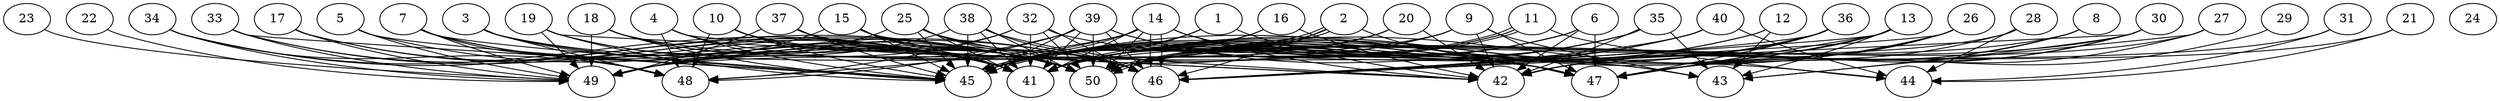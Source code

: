 // DAG (tier=3-complex, mode=compute, n=50, ccr=0.475, fat=0.876, density=0.688, regular=0.241, jump=0.248, mindata=1048576, maxdata=16777216)
// DAG automatically generated by daggen at Sun Aug 24 16:33:34 2025
// /home/ermia/Project/Environments/daggen/bin/daggen --dot --ccr 0.475 --fat 0.876 --regular 0.241 --density 0.688 --jump 0.248 --mindata 1048576 --maxdata 16777216 -n 50 
digraph G {
  1 [size="835504476809152", alpha="0.18", expect_size="417752238404576"]
  1 -> 41 [size ="14572052283392"]
  1 -> 42 [size ="14572052283392"]
  1 -> 45 [size ="14572052283392"]
  2 [size="60400012464781856", alpha="0.08", expect_size="30200006232390928"]
  2 -> 41 [size ="954675801096192"]
  2 -> 45 [size ="954675801096192"]
  2 -> 45 [size ="954675801096192"]
  2 -> 46 [size ="954675801096192"]
  2 -> 47 [size ="954675801096192"]
  3 [size="2382496946799685664768", alpha="0.15", expect_size="1191248473399842832384"]
  3 -> 41 [size ="1427068726280192"]
  3 -> 45 [size ="1427068726280192"]
  3 -> 47 [size ="1427068726280192"]
  3 -> 48 [size ="1427068726280192"]
  4 [size="74078661742032208", alpha="0.19", expect_size="37039330871016104"]
  4 -> 42 [size ="182085482446848"]
  4 -> 45 [size ="182085482446848"]
  4 -> 48 [size ="182085482446848"]
  4 -> 50 [size ="182085482446848"]
  5 [size="2052709833736500736", alpha="0.09", expect_size="1026354916868250368"]
  5 -> 45 [size ="800716960563200"]
  5 -> 46 [size ="800716960563200"]
  5 -> 49 [size ="800716960563200"]
  6 [size="20427146977408052", alpha="0.05", expect_size="10213573488704026"]
  6 -> 41 [size ="414454621667328"]
  6 -> 42 [size ="414454621667328"]
  6 -> 45 [size ="414454621667328"]
  6 -> 47 [size ="414454621667328"]
  6 -> 50 [size ="414454621667328"]
  7 [size="3451297429184617381888", alpha="0.05", expect_size="1725648714592308690944"]
  7 -> 41 [size ="1827026776358912"]
  7 -> 45 [size ="1827026776358912"]
  7 -> 46 [size ="1827026776358912"]
  7 -> 48 [size ="1827026776358912"]
  7 -> 49 [size ="1827026776358912"]
  7 -> 50 [size ="1827026776358912"]
  8 [size="216039873223336160", alpha="0.04", expect_size="108019936611668080"]
  8 -> 42 [size ="119606249259008"]
  8 -> 47 [size ="119606249259008"]
  8 -> 50 [size ="119606249259008"]
  9 [size="895977707018561664", alpha="0.02", expect_size="447988853509280832"]
  9 -> 41 [size ="580958784847872"]
  9 -> 42 [size ="580958784847872"]
  9 -> 43 [size ="580958784847872"]
  9 -> 45 [size ="580958784847872"]
  9 -> 47 [size ="580958784847872"]
  9 -> 49 [size ="580958784847872"]
  10 [size="512491677303177216000", alpha="0.04", expect_size="256245838651588608000"]
  10 -> 41 [size ="512327732428800"]
  10 -> 45 [size ="512327732428800"]
  10 -> 47 [size ="512327732428800"]
  10 -> 48 [size ="512327732428800"]
  10 -> 50 [size ="512327732428800"]
  11 [size="26925764140693716992", alpha="0.07", expect_size="13462882070346858496"]
  11 -> 41 [size ="71867964588032"]
  11 -> 44 [size ="71867964588032"]
  11 -> 45 [size ="71867964588032"]
  11 -> 50 [size ="71867964588032"]
  11 -> 50 [size ="71867964588032"]
  12 [size="290724158946494208", alpha="0.19", expect_size="145362079473247104"]
  12 -> 41 [size ="362755085303808"]
  12 -> 43 [size ="362755085303808"]
  12 -> 50 [size ="362755085303808"]
  13 [size="182460564287290", alpha="0.08", expect_size="91230282143645"]
  13 -> 41 [size ="12877528301568"]
  13 -> 42 [size ="12877528301568"]
  13 -> 43 [size ="12877528301568"]
  13 -> 45 [size ="12877528301568"]
  13 -> 46 [size ="12877528301568"]
  13 -> 47 [size ="12877528301568"]
  14 [size="68933241804685048", alpha="0.15", expect_size="34466620902342524"]
  14 -> 41 [size ="1653575830732800"]
  14 -> 42 [size ="1653575830732800"]
  14 -> 45 [size ="1653575830732800"]
  14 -> 46 [size ="1653575830732800"]
  14 -> 46 [size ="1653575830732800"]
  14 -> 47 [size ="1653575830732800"]
  14 -> 48 [size ="1653575830732800"]
  14 -> 49 [size ="1653575830732800"]
  14 -> 50 [size ="1653575830732800"]
  15 [size="1122447455880236", alpha="0.05", expect_size="561223727940118"]
  15 -> 41 [size ="30346661855232"]
  15 -> 42 [size ="30346661855232"]
  15 -> 45 [size ="30346661855232"]
  15 -> 46 [size ="30346661855232"]
  15 -> 49 [size ="30346661855232"]
  15 -> 50 [size ="30346661855232"]
  16 [size="22087754082942976000", alpha="0.12", expect_size="11043877041471488000"]
  16 -> 41 [size ="62978313420800"]
  16 -> 42 [size ="62978313420800"]
  16 -> 45 [size ="62978313420800"]
  17 [size="2777636816115567104", alpha="0.05", expect_size="1388818408057783552"]
  17 -> 41 [size ="1582051950067712"]
  17 -> 49 [size ="1582051950067712"]
  17 -> 50 [size ="1582051950067712"]
  18 [size="351359660805555648", alpha="0.10", expect_size="175679830402777824"]
  18 -> 41 [size ="419422355324928"]
  18 -> 45 [size ="419422355324928"]
  18 -> 47 [size ="419422355324928"]
  18 -> 49 [size ="419422355324928"]
  18 -> 50 [size ="419422355324928"]
  19 [size="1125589898483526784", alpha="0.18", expect_size="562794949241763392"]
  19 -> 41 [size ="695118721974272"]
  19 -> 42 [size ="695118721974272"]
  19 -> 45 [size ="695118721974272"]
  19 -> 49 [size ="695118721974272"]
  19 -> 50 [size ="695118721974272"]
  20 [size="1457397771989367652352", alpha="0.13", expect_size="728698885994683826176"]
  20 -> 41 [size ="1028352609615872"]
  20 -> 42 [size ="1028352609615872"]
  20 -> 45 [size ="1028352609615872"]
  20 -> 50 [size ="1028352609615872"]
  21 [size="5200939435455585", alpha="0.03", expect_size="2600469717727792"]
  21 -> 44 [size ="288946953125888"]
  21 -> 47 [size ="288946953125888"]
  22 [size="2362278617722057129984", alpha="0.17", expect_size="1181139308861028564992"]
  22 -> 49 [size ="1418983676837888"]
  23 [size="114204979210252976128", alpha="0.07", expect_size="57102489605126488064"]
  23 -> 49 [size ="188312874647552"]
  24 [size="401493378511559680", alpha="0.02", expect_size="200746689255779840"]
  25 [size="3067941373781999616", alpha="0.08", expect_size="1533970686890999808"]
  25 -> 41 [size ="16890973913088"]
  25 -> 45 [size ="16890973913088"]
  25 -> 46 [size ="16890973913088"]
  25 -> 47 [size ="16890973913088"]
  25 -> 49 [size ="16890973913088"]
  25 -> 50 [size ="16890973913088"]
  26 [size="4177472280979764224", alpha="0.07", expect_size="2088736140489882112"]
  26 -> 42 [size ="1541306266419200"]
  26 -> 46 [size ="1541306266419200"]
  26 -> 47 [size ="1541306266419200"]
  26 -> 50 [size ="1541306266419200"]
  27 [size="299390382061899481088", alpha="0.00", expect_size="149695191030949740544"]
  27 -> 43 [size ="358026536026112"]
  27 -> 47 [size ="358026536026112"]
  27 -> 50 [size ="358026536026112"]
  28 [size="2583534497693696000", alpha="0.07", expect_size="1291767248846848000"]
  28 -> 41 [size ="15062584524800"]
  28 -> 42 [size ="15062584524800"]
  28 -> 44 [size ="15062584524800"]
  29 [size="377749392921661376", alpha="0.00", expect_size="188874696460830688"]
  29 -> 47 [size ="169793822916608"]
  30 [size="631197712431387246592", alpha="0.14", expect_size="315598856215693623296"]
  30 -> 42 [size ="588663259922432"]
  30 -> 43 [size ="588663259922432"]
  30 -> 46 [size ="588663259922432"]
  30 -> 47 [size ="588663259922432"]
  30 -> 50 [size ="588663259922432"]
  31 [size="219516382984068399104", alpha="0.12", expect_size="109758191492034199552"]
  31 -> 44 [size ="291117253787648"]
  31 -> 47 [size ="291117253787648"]
  32 [size="464864805090492416000", alpha="0.09", expect_size="232432402545246208000"]
  32 -> 41 [size ="480073534668800"]
  32 -> 44 [size ="480073534668800"]
  32 -> 46 [size ="480073534668800"]
  32 -> 48 [size ="480073534668800"]
  32 -> 49 [size ="480073534668800"]
  32 -> 50 [size ="480073534668800"]
  33 [size="1403194630793265676288", alpha="0.09", expect_size="701597315396632838144"]
  33 -> 41 [size ="1002694416269312"]
  33 -> 45 [size ="1002694416269312"]
  33 -> 49 [size ="1002694416269312"]
  33 -> 50 [size ="1002694416269312"]
  34 [size="5488017872894178304", alpha="0.07", expect_size="2744008936447089152"]
  34 -> 41 [size ="2149900246581248"]
  34 -> 48 [size ="2149900246581248"]
  34 -> 49 [size ="2149900246581248"]
  34 -> 50 [size ="2149900246581248"]
  35 [size="9235323008560000", alpha="0.13", expect_size="4617661504280000"]
  35 -> 41 [size ="942543994880000"]
  35 -> 42 [size ="942543994880000"]
  35 -> 43 [size ="942543994880000"]
  35 -> 45 [size ="942543994880000"]
  35 -> 50 [size ="942543994880000"]
  36 [size="17213918812405406", alpha="0.06", expect_size="8606959406202703"]
  36 -> 41 [size ="42467328000000"]
  36 -> 42 [size ="42467328000000"]
  36 -> 46 [size ="42467328000000"]
  36 -> 47 [size ="42467328000000"]
  36 -> 50 [size ="42467328000000"]
  37 [size="2385786425896941387776", alpha="0.05", expect_size="1192893212948470693888"]
  37 -> 41 [size ="1428381979639808"]
  37 -> 43 [size ="1428381979639808"]
  37 -> 45 [size ="1428381979639808"]
  37 -> 49 [size ="1428381979639808"]
  37 -> 50 [size ="1428381979639808"]
  38 [size="3325862813227592712192", alpha="0.04", expect_size="1662931406613796356096"]
  38 -> 41 [size ="1782486329720832"]
  38 -> 45 [size ="1782486329720832"]
  38 -> 46 [size ="1782486329720832"]
  38 -> 47 [size ="1782486329720832"]
  38 -> 49 [size ="1782486329720832"]
  38 -> 50 [size ="1782486329720832"]
  39 [size="18335880880186932", alpha="0.10", expect_size="9167940440093466"]
  39 -> 41 [size ="38993068556288"]
  39 -> 43 [size ="38993068556288"]
  39 -> 45 [size ="38993068556288"]
  39 -> 46 [size ="38993068556288"]
  39 -> 47 [size ="38993068556288"]
  39 -> 48 [size ="38993068556288"]
  39 -> 49 [size ="38993068556288"]
  39 -> 50 [size ="38993068556288"]
  40 [size="58427101270625120", alpha="0.14", expect_size="29213550635312560"]
  40 -> 41 [size ="37524131020800"]
  40 -> 44 [size ="37524131020800"]
  40 -> 45 [size ="37524131020800"]
  40 -> 46 [size ="37524131020800"]
  40 -> 50 [size ="37524131020800"]
  41 [size="2329575004831808000", alpha="0.12", expect_size="1164787502415904000"]
  42 [size="60456985153761232", alpha="0.05", expect_size="30228492576880616"]
  43 [size="11565853309470884", alpha="0.02", expect_size="5782926654735442"]
  44 [size="689530657043207936", alpha="0.02", expect_size="344765328521603968"]
  45 [size="16976493333459730", alpha="0.05", expect_size="8488246666729865"]
  46 [size="2167437332878918656", alpha="0.19", expect_size="1083718666439459328"]
  47 [size="394202162414241024", alpha="0.09", expect_size="197101081207120512"]
  48 [size="1905006631540951552", alpha="0.07", expect_size="952503315770475776"]
  49 [size="189268676777486944", alpha="0.17", expect_size="94634338388743472"]
  50 [size="241210550631987675136", alpha="0.07", expect_size="120605275315993837568"]
}